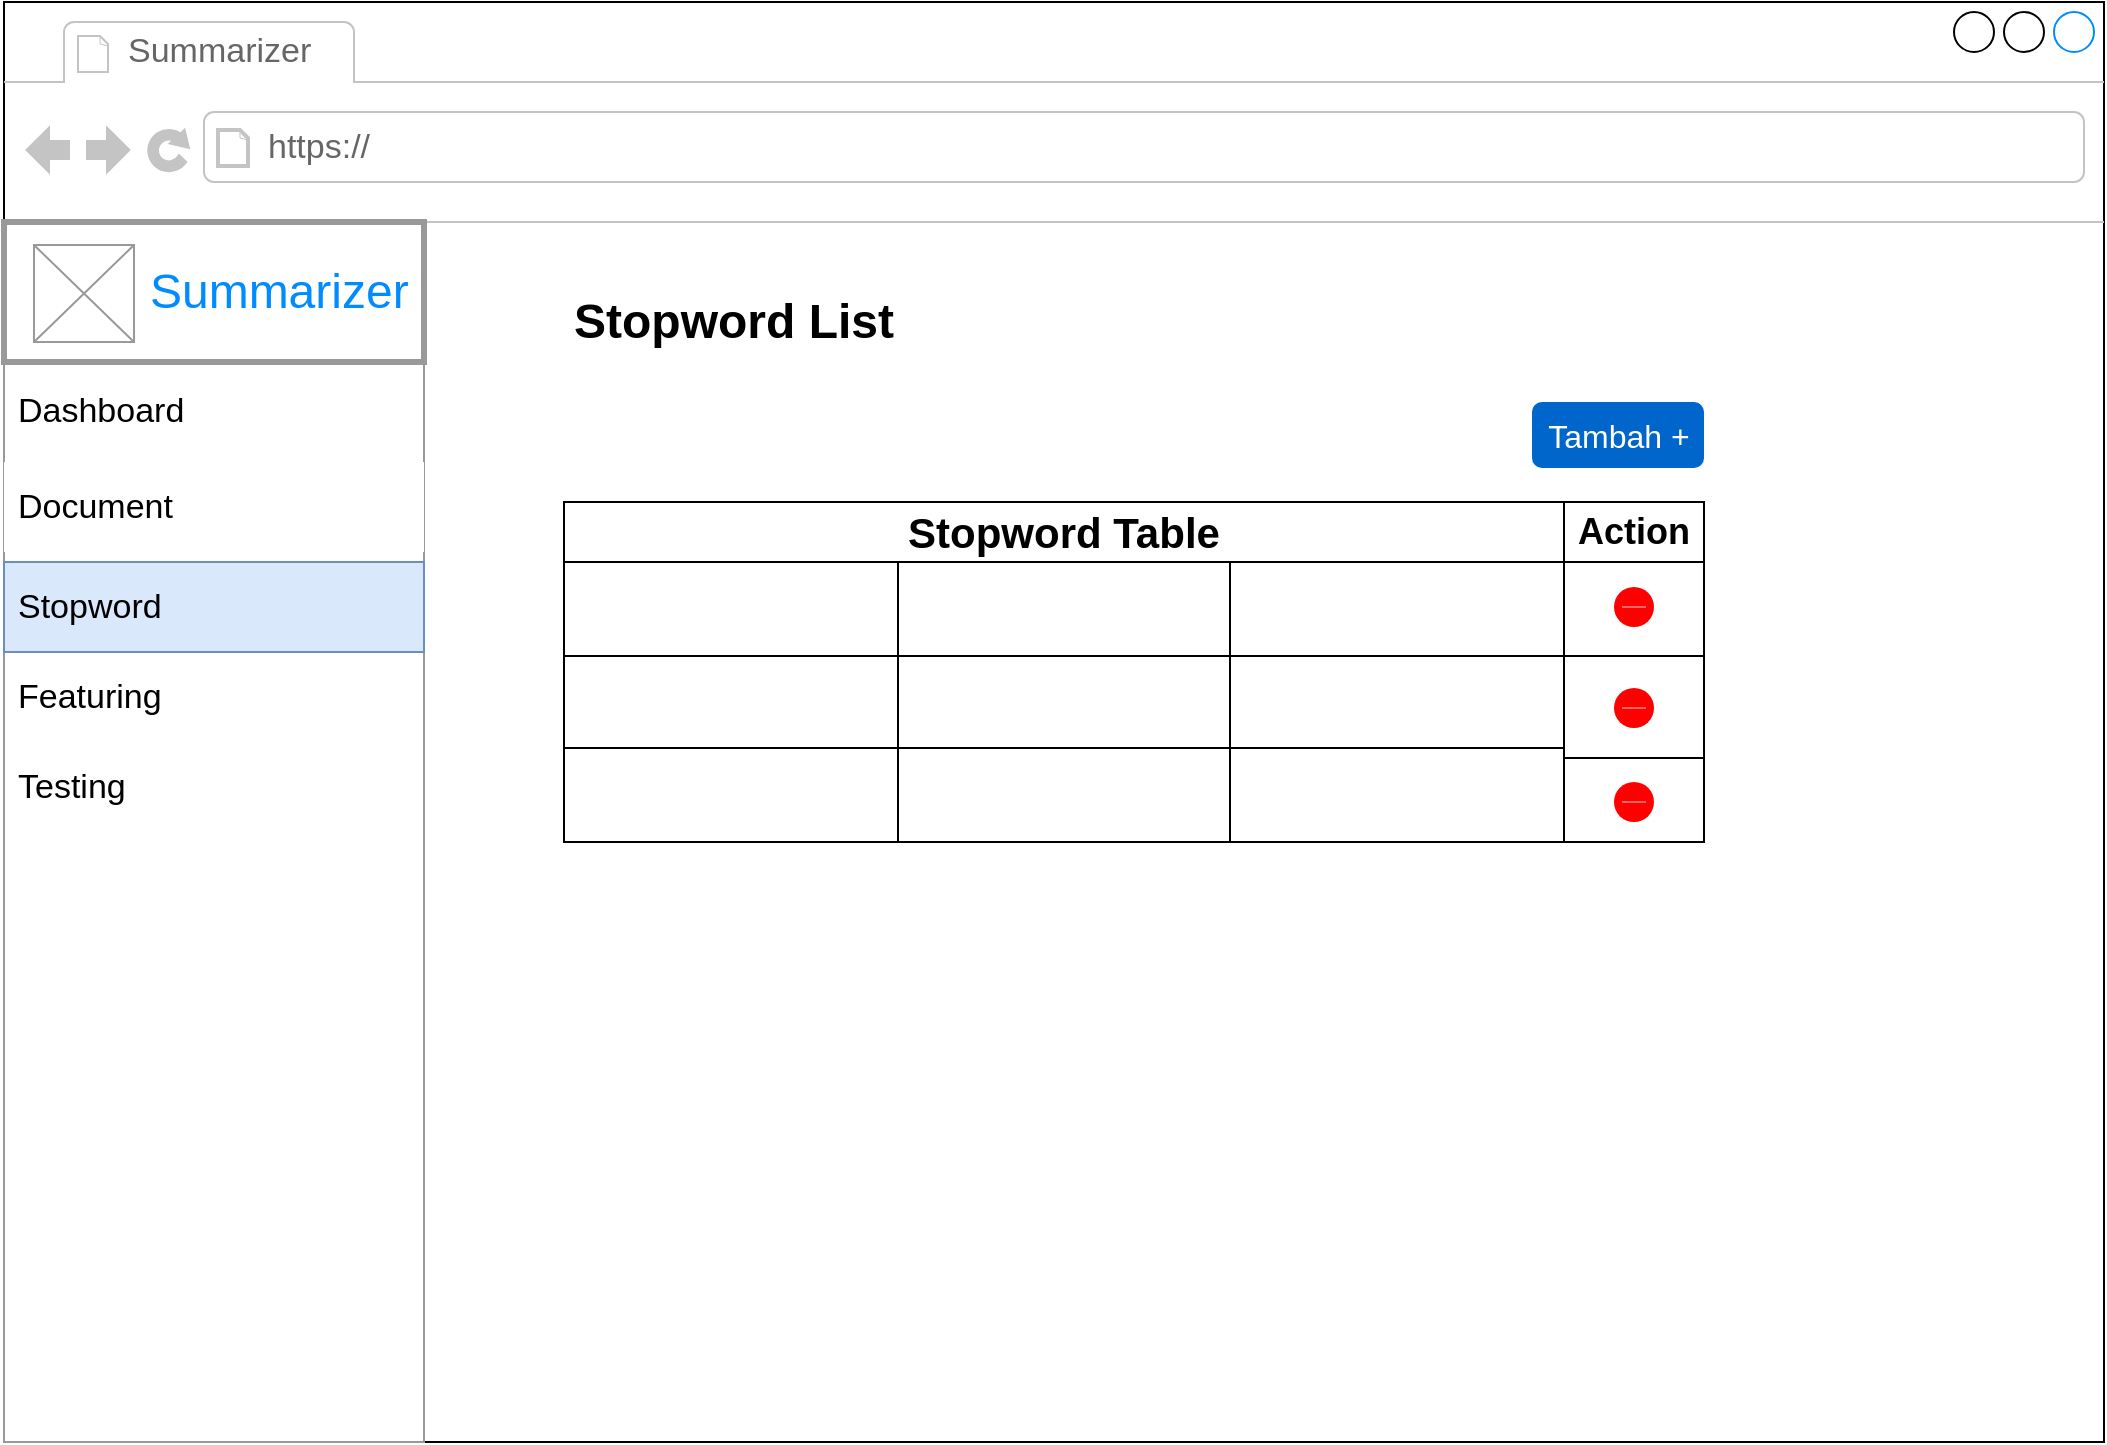 <mxfile version="13.2.4" type="device"><diagram id="As0_5W8B0iQJU2buhPiv" name="Page-1"><mxGraphModel dx="1422" dy="763" grid="1" gridSize="10" guides="1" tooltips="1" connect="1" arrows="1" fold="1" page="1" pageScale="1" pageWidth="827" pageHeight="1169" math="0" shadow="0"><root><mxCell id="0"/><mxCell id="1" parent="0"/><mxCell id="haH7Qr6-sevG9zGbAnm2-1" value="" style="strokeWidth=1;shadow=0;dashed=0;align=center;html=1;shape=mxgraph.mockup.containers.browserWindow;rSize=0;strokeColor2=#008cff;strokeColor3=#c4c4c4;mainText=,;recursiveResize=0;fontSize=16;" vertex="1" parent="1"><mxGeometry x="30" y="30" width="1050" height="720" as="geometry"/></mxCell><mxCell id="haH7Qr6-sevG9zGbAnm2-2" value="Summarizer" style="strokeWidth=1;shadow=0;dashed=0;align=center;html=1;shape=mxgraph.mockup.containers.anchor;fontSize=17;fontColor=#666666;align=left;" vertex="1" parent="haH7Qr6-sevG9zGbAnm2-1"><mxGeometry x="60" y="12" width="110" height="26" as="geometry"/></mxCell><mxCell id="haH7Qr6-sevG9zGbAnm2-3" value="https://" style="strokeWidth=1;shadow=0;dashed=0;align=center;html=1;shape=mxgraph.mockup.containers.anchor;rSize=0;fontSize=17;fontColor=#666666;align=left;" vertex="1" parent="haH7Qr6-sevG9zGbAnm2-1"><mxGeometry x="130" y="60" width="250" height="26" as="geometry"/></mxCell><mxCell id="haH7Qr6-sevG9zGbAnm2-40" value="&lt;font style=&quot;font-size: 18px&quot;&gt;Action&lt;/font&gt;" style="shape=table;html=1;whiteSpace=wrap;startSize=30;container=1;collapsible=0;childLayout=tableLayout;fontStyle=1;align=center;" vertex="1" parent="haH7Qr6-sevG9zGbAnm2-1"><mxGeometry x="780" y="250" width="70" height="170" as="geometry"/></mxCell><mxCell id="haH7Qr6-sevG9zGbAnm2-41" value="" style="shape=partialRectangle;html=1;whiteSpace=wrap;collapsible=0;dropTarget=0;pointerEvents=0;fillColor=none;top=0;left=0;bottom=0;right=0;points=[[0,0.5],[1,0.5]];portConstraint=eastwest;" vertex="1" parent="haH7Qr6-sevG9zGbAnm2-40"><mxGeometry y="30" width="70" height="47" as="geometry"/></mxCell><mxCell id="haH7Qr6-sevG9zGbAnm2-42" value="" style="group" vertex="1" connectable="0" parent="haH7Qr6-sevG9zGbAnm2-41"><mxGeometry width="70" height="47" as="geometry"/></mxCell><mxCell id="haH7Qr6-sevG9zGbAnm2-49" value="" style="html=1;verticalLabelPosition=bottom;labelBackgroundColor=#ffffff;verticalAlign=top;shadow=0;dashed=0;strokeWidth=2;shape=mxgraph.ios7.misc.delete;fillColor=#ff0000;strokeColor=#ffffff;fontSize=16;" vertex="1" parent="haH7Qr6-sevG9zGbAnm2-42"><mxGeometry x="25" y="12.5" width="20" height="20" as="geometry"/></mxCell><mxCell id="haH7Qr6-sevG9zGbAnm2-44" value="" style="shape=partialRectangle;html=1;whiteSpace=wrap;collapsible=0;dropTarget=0;pointerEvents=0;fillColor=none;top=0;left=0;bottom=0;right=0;points=[[0,0.5],[1,0.5]];portConstraint=eastwest;" vertex="1" parent="haH7Qr6-sevG9zGbAnm2-40"><mxGeometry y="77" width="70" height="51" as="geometry"/></mxCell><mxCell id="haH7Qr6-sevG9zGbAnm2-45" value="" style="shape=partialRectangle;html=1;whiteSpace=wrap;connectable=0;fillColor=none;top=0;left=0;bottom=0;right=0;overflow=hidden;" vertex="1" parent="haH7Qr6-sevG9zGbAnm2-44"><mxGeometry width="70" height="51" as="geometry"/></mxCell><mxCell id="haH7Qr6-sevG9zGbAnm2-46" value="" style="shape=partialRectangle;html=1;whiteSpace=wrap;collapsible=0;dropTarget=0;pointerEvents=0;fillColor=none;top=0;left=0;bottom=0;right=0;points=[[0,0.5],[1,0.5]];portConstraint=eastwest;" vertex="1" parent="haH7Qr6-sevG9zGbAnm2-40"><mxGeometry y="128" width="70" height="42" as="geometry"/></mxCell><mxCell id="haH7Qr6-sevG9zGbAnm2-47" value="" style="shape=partialRectangle;html=1;whiteSpace=wrap;connectable=0;fillColor=none;top=0;left=0;bottom=0;right=0;overflow=hidden;" vertex="1" parent="haH7Qr6-sevG9zGbAnm2-46"><mxGeometry width="70" height="42" as="geometry"/></mxCell><mxCell id="haH7Qr6-sevG9zGbAnm2-4" value="&lt;font style=&quot;font-size: 21px&quot;&gt;Stopword Table&lt;/font&gt;" style="shape=table;html=1;whiteSpace=wrap;startSize=30;container=1;collapsible=0;childLayout=tableLayout;fontStyle=1;align=center;" vertex="1" parent="haH7Qr6-sevG9zGbAnm2-1"><mxGeometry x="280" y="250" width="500" height="170" as="geometry"/></mxCell><mxCell id="haH7Qr6-sevG9zGbAnm2-5" value="" style="shape=partialRectangle;html=1;whiteSpace=wrap;collapsible=0;dropTarget=0;pointerEvents=0;fillColor=none;top=0;left=0;bottom=0;right=0;points=[[0,0.5],[1,0.5]];portConstraint=eastwest;" vertex="1" parent="haH7Qr6-sevG9zGbAnm2-4"><mxGeometry y="30" width="500" height="47" as="geometry"/></mxCell><mxCell id="haH7Qr6-sevG9zGbAnm2-6" value="" style="shape=partialRectangle;html=1;whiteSpace=wrap;connectable=0;fillColor=none;top=0;left=0;bottom=0;right=0;overflow=hidden;" vertex="1" parent="haH7Qr6-sevG9zGbAnm2-5"><mxGeometry width="167" height="47" as="geometry"/></mxCell><mxCell id="haH7Qr6-sevG9zGbAnm2-7" value="" style="shape=partialRectangle;html=1;whiteSpace=wrap;connectable=0;fillColor=none;top=0;left=0;bottom=0;right=0;overflow=hidden;" vertex="1" parent="haH7Qr6-sevG9zGbAnm2-5"><mxGeometry x="167" width="166" height="47" as="geometry"/></mxCell><mxCell id="haH7Qr6-sevG9zGbAnm2-8" value="" style="shape=partialRectangle;html=1;whiteSpace=wrap;connectable=0;fillColor=none;top=0;left=0;bottom=0;right=0;overflow=hidden;" vertex="1" parent="haH7Qr6-sevG9zGbAnm2-5"><mxGeometry x="333" width="167" height="47" as="geometry"/></mxCell><mxCell id="haH7Qr6-sevG9zGbAnm2-9" value="" style="shape=partialRectangle;html=1;whiteSpace=wrap;collapsible=0;dropTarget=0;pointerEvents=0;fillColor=none;top=0;left=0;bottom=0;right=0;points=[[0,0.5],[1,0.5]];portConstraint=eastwest;" vertex="1" parent="haH7Qr6-sevG9zGbAnm2-4"><mxGeometry y="77" width="500" height="46" as="geometry"/></mxCell><mxCell id="haH7Qr6-sevG9zGbAnm2-10" value="" style="shape=partialRectangle;html=1;whiteSpace=wrap;connectable=0;fillColor=none;top=0;left=0;bottom=0;right=0;overflow=hidden;" vertex="1" parent="haH7Qr6-sevG9zGbAnm2-9"><mxGeometry width="167" height="46" as="geometry"/></mxCell><mxCell id="haH7Qr6-sevG9zGbAnm2-11" value="" style="shape=partialRectangle;html=1;whiteSpace=wrap;connectable=0;fillColor=none;top=0;left=0;bottom=0;right=0;overflow=hidden;" vertex="1" parent="haH7Qr6-sevG9zGbAnm2-9"><mxGeometry x="167" width="166" height="46" as="geometry"/></mxCell><mxCell id="haH7Qr6-sevG9zGbAnm2-12" value="" style="shape=partialRectangle;html=1;whiteSpace=wrap;connectable=0;fillColor=none;top=0;left=0;bottom=0;right=0;overflow=hidden;" vertex="1" parent="haH7Qr6-sevG9zGbAnm2-9"><mxGeometry x="333" width="167" height="46" as="geometry"/></mxCell><mxCell id="haH7Qr6-sevG9zGbAnm2-13" value="" style="shape=partialRectangle;html=1;whiteSpace=wrap;collapsible=0;dropTarget=0;pointerEvents=0;fillColor=none;top=0;left=0;bottom=0;right=0;points=[[0,0.5],[1,0.5]];portConstraint=eastwest;" vertex="1" parent="haH7Qr6-sevG9zGbAnm2-4"><mxGeometry y="123" width="500" height="47" as="geometry"/></mxCell><mxCell id="haH7Qr6-sevG9zGbAnm2-14" value="" style="shape=partialRectangle;html=1;whiteSpace=wrap;connectable=0;fillColor=none;top=0;left=0;bottom=0;right=0;overflow=hidden;" vertex="1" parent="haH7Qr6-sevG9zGbAnm2-13"><mxGeometry width="167" height="47" as="geometry"/></mxCell><mxCell id="haH7Qr6-sevG9zGbAnm2-15" value="" style="shape=partialRectangle;html=1;whiteSpace=wrap;connectable=0;fillColor=none;top=0;left=0;bottom=0;right=0;overflow=hidden;" vertex="1" parent="haH7Qr6-sevG9zGbAnm2-13"><mxGeometry x="167" width="166" height="47" as="geometry"/></mxCell><mxCell id="haH7Qr6-sevG9zGbAnm2-16" value="" style="shape=partialRectangle;html=1;whiteSpace=wrap;connectable=0;fillColor=none;top=0;left=0;bottom=0;right=0;overflow=hidden;" vertex="1" parent="haH7Qr6-sevG9zGbAnm2-13"><mxGeometry x="333" width="167" height="47" as="geometry"/></mxCell><mxCell id="haH7Qr6-sevG9zGbAnm2-17" value="" style="strokeWidth=1;shadow=0;dashed=0;align=center;html=1;shape=mxgraph.mockup.forms.rrect;rSize=0;strokeColor=#999999;fillColor=none;" vertex="1" parent="haH7Qr6-sevG9zGbAnm2-1"><mxGeometry y="110" width="210" height="610" as="geometry"/></mxCell><mxCell id="haH7Qr6-sevG9zGbAnm2-18" value="&lt;div style=&quot;font-size: 24px&quot; align=&quot;right&quot;&gt;Summarizer&amp;nbsp; &lt;br&gt;&lt;/div&gt;" style="strokeWidth=3;shadow=0;dashed=0;align=right;html=1;shape=mxgraph.mockup.forms.rrect;rSize=0;strokeColor=#999999;fontColor=#008cff;fontSize=17;fillColor=#ffffff;resizeWidth=1;perimeterSpacing=4;" vertex="1" parent="haH7Qr6-sevG9zGbAnm2-17"><mxGeometry width="210" height="70" relative="1" as="geometry"/></mxCell><mxCell id="haH7Qr6-sevG9zGbAnm2-19" value="&lt;div&gt;Dashboard&lt;/div&gt;" style="strokeWidth=1;shadow=0;dashed=0;align=center;html=1;shape=mxgraph.mockup.forms.anchor;fontSize=17;align=left;spacingLeft=5;resizeWidth=1;gradientColor=#7ea6e0;fillColor=#dae8fc;strokeColor=#6c8ebf;gradientDirection=north;" vertex="1" parent="haH7Qr6-sevG9zGbAnm2-17"><mxGeometry width="210" height="45" relative="1" as="geometry"><mxPoint y="72" as="offset"/></mxGeometry></mxCell><mxCell id="haH7Qr6-sevG9zGbAnm2-20" value="Featuring" style="strokeWidth=1;shadow=0;dashed=0;align=center;html=1;shape=mxgraph.mockup.forms.anchor;fontSize=17;align=left;spacingLeft=5;resizeWidth=1;gradientColor=#ea6b66;fillColor=#f8cecc;strokeColor=#b85450;" vertex="1" parent="haH7Qr6-sevG9zGbAnm2-17"><mxGeometry width="210" height="45" relative="1" as="geometry"><mxPoint y="215" as="offset"/></mxGeometry></mxCell><mxCell id="haH7Qr6-sevG9zGbAnm2-21" value="Testing" style="strokeWidth=1;shadow=0;dashed=0;align=center;html=1;shape=mxgraph.mockup.forms.anchor;fontSize=17;fontColor=#000000;align=left;spacingLeft=5;resizeWidth=1;" vertex="1" parent="haH7Qr6-sevG9zGbAnm2-17"><mxGeometry width="210" height="45" relative="1" as="geometry"><mxPoint y="260" as="offset"/></mxGeometry></mxCell><mxCell id="haH7Qr6-sevG9zGbAnm2-22" value="" style="verticalLabelPosition=bottom;shadow=0;dashed=0;align=center;html=1;verticalAlign=top;strokeWidth=1;shape=mxgraph.mockup.graphics.simpleIcon;strokeColor=#999999;" vertex="1" parent="haH7Qr6-sevG9zGbAnm2-17"><mxGeometry x="15" y="11.51" width="50" height="48.49" as="geometry"/></mxCell><mxCell id="haH7Qr6-sevG9zGbAnm2-23" value="Document" style="strokeWidth=1;shadow=0;dashed=0;align=center;html=1;shape=mxgraph.mockup.forms.rrect;rSize=0;fontSize=17;align=left;spacingLeft=5;resizeWidth=1;strokeColor=none;" vertex="1" parent="haH7Qr6-sevG9zGbAnm2-17"><mxGeometry width="210" height="45" relative="1" as="geometry"><mxPoint y="120" as="offset"/></mxGeometry></mxCell><mxCell id="haH7Qr6-sevG9zGbAnm2-24" value="Stopword" style="strokeWidth=1;shadow=0;dashed=0;align=center;html=1;shape=mxgraph.mockup.forms.rrect;rSize=0;fontSize=17;align=left;spacingLeft=5;resizeWidth=1;strokeColor=#6c8ebf;fillColor=#dae8fc;" vertex="1" parent="haH7Qr6-sevG9zGbAnm2-17"><mxGeometry y="170" width="210" height="45" as="geometry"/></mxCell><mxCell id="haH7Qr6-sevG9zGbAnm2-25" value="Stopword List" style="text;html=1;strokeColor=none;fillColor=none;align=center;verticalAlign=middle;whiteSpace=wrap;rounded=0;fontSize=24;fontColor=#000000;fontStyle=1" vertex="1" parent="haH7Qr6-sevG9zGbAnm2-1"><mxGeometry x="280" y="150" width="170" height="20" as="geometry"/></mxCell><mxCell id="haH7Qr6-sevG9zGbAnm2-39" value="Tambah +" style="rounded=1;fillColor=#0066CC;align=center;strokeColor=none;html=1;fontColor=#ffffff;fontSize=16;" vertex="1" parent="haH7Qr6-sevG9zGbAnm2-1"><mxGeometry x="764" y="200" width="86" height="33" as="geometry"/></mxCell><mxCell id="haH7Qr6-sevG9zGbAnm2-51" value="" style="html=1;verticalLabelPosition=bottom;labelBackgroundColor=#ffffff;verticalAlign=top;shadow=0;dashed=0;strokeWidth=2;shape=mxgraph.ios7.misc.delete;fillColor=#ff0000;strokeColor=#ffffff;fontSize=16;" vertex="1" parent="haH7Qr6-sevG9zGbAnm2-1"><mxGeometry x="805" y="343" width="20" height="20" as="geometry"/></mxCell><mxCell id="haH7Qr6-sevG9zGbAnm2-52" value="" style="html=1;verticalLabelPosition=bottom;labelBackgroundColor=#ffffff;verticalAlign=top;shadow=0;dashed=0;strokeWidth=2;shape=mxgraph.ios7.misc.delete;fillColor=#ff0000;strokeColor=#ffffff;fontSize=16;" vertex="1" parent="haH7Qr6-sevG9zGbAnm2-1"><mxGeometry x="805" y="390" width="20" height="20" as="geometry"/></mxCell></root></mxGraphModel></diagram></mxfile>